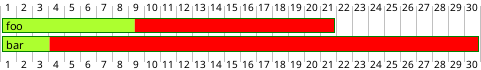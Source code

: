 {
  "sha1": "fy70fahju0mmdlnutxa8bpigb9qxjlv",
  "insertion": {
    "when": "2024-06-01T09:03:06.859Z",
    "url": "https://forum.plantuml.net/15299/how-to-set-color-of-the-gantt-unstarted-task",
    "user": "plantuml@gmail.com"
  }
}
@startgantt
<style>
ganttDiagram {
  task {
    BackGroundColor GreenYellow
    LineColor Green 
  }
  undone {
    BackGroundColor red
  }
}
</style>


[foo] lasts 21 days
[foo] is 40% completed
[bar] lasts 30 days and is 10% complete
@endgantt
